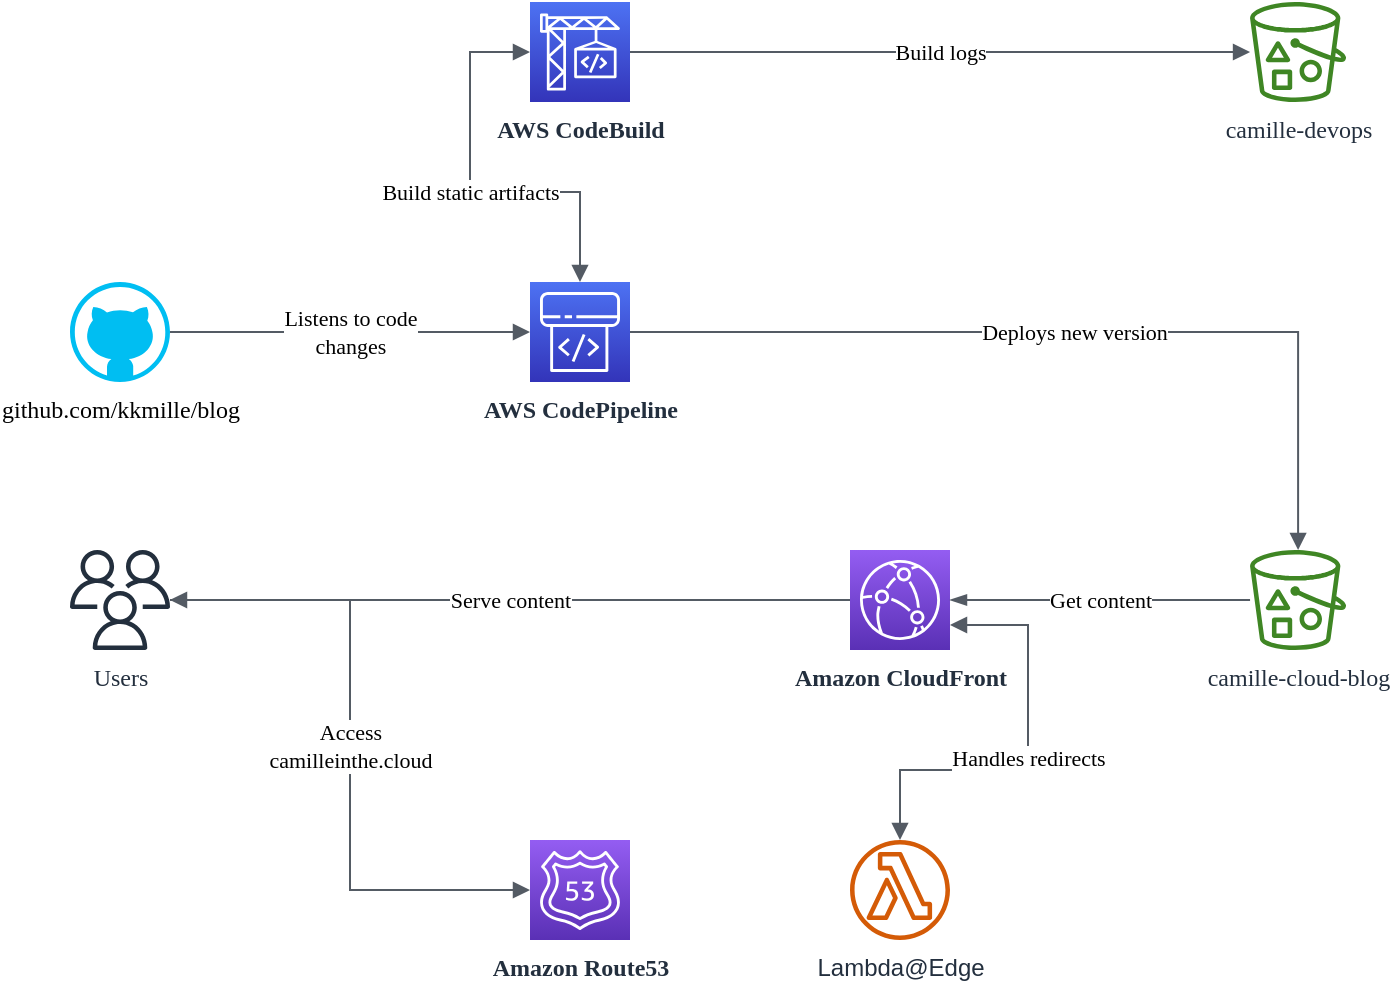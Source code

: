 <mxfile version="20.2.2" type="github">
  <diagram id="zUTgVJNjK29cPTwv6yNP" name="Page-1">
    <mxGraphModel dx="1460" dy="889" grid="0" gridSize="10" guides="1" tooltips="1" connect="1" arrows="1" fold="1" page="1" pageScale="1" pageWidth="1100" pageHeight="850" math="0" shadow="0">
      <root>
        <mxCell id="0" />
        <mxCell id="1" parent="0" />
        <mxCell id="y9SOEJxL9d5C58W8Ml_m-1" value="github.com/kkmille/blog" style="verticalLabelPosition=bottom;html=1;verticalAlign=top;align=center;strokeColor=none;fillColor=#00BEF2;shape=mxgraph.azure.github_code;pointerEvents=1;fontFamily=Amazon Ember;" vertex="1" parent="1">
          <mxGeometry x="231" y="300" width="50" height="50" as="geometry" />
        </mxCell>
        <mxCell id="y9SOEJxL9d5C58W8Ml_m-2" value="AWS CodePipeline" style="sketch=0;points=[[0,0,0],[0.25,0,0],[0.5,0,0],[0.75,0,0],[1,0,0],[0,1,0],[0.25,1,0],[0.5,1,0],[0.75,1,0],[1,1,0],[0,0.25,0],[0,0.5,0],[0,0.75,0],[1,0.25,0],[1,0.5,0],[1,0.75,0]];outlineConnect=0;fontColor=#232F3E;gradientColor=#4D72F3;gradientDirection=north;fillColor=#3334B9;strokeColor=#ffffff;dashed=0;verticalLabelPosition=bottom;verticalAlign=top;align=center;html=1;fontSize=12;fontStyle=1;aspect=fixed;shape=mxgraph.aws4.resourceIcon;resIcon=mxgraph.aws4.codepipeline;fontFamily=Amazon Ember;" vertex="1" parent="1">
          <mxGeometry x="461" y="300" width="50" height="50" as="geometry" />
        </mxCell>
        <mxCell id="y9SOEJxL9d5C58W8Ml_m-3" value="AWS CodeBuild" style="sketch=0;points=[[0,0,0],[0.25,0,0],[0.5,0,0],[0.75,0,0],[1,0,0],[0,1,0],[0.25,1,0],[0.5,1,0],[0.75,1,0],[1,1,0],[0,0.25,0],[0,0.5,0],[0,0.75,0],[1,0.25,0],[1,0.5,0],[1,0.75,0]];outlineConnect=0;fontColor=#232F3E;gradientColor=#4D72F3;gradientDirection=north;fillColor=#3334B9;strokeColor=#ffffff;dashed=0;verticalLabelPosition=bottom;verticalAlign=top;align=center;html=1;fontSize=12;fontStyle=1;aspect=fixed;shape=mxgraph.aws4.resourceIcon;resIcon=mxgraph.aws4.codebuild;fontFamily=Amazon Ember;" vertex="1" parent="1">
          <mxGeometry x="461" y="160" width="50" height="50" as="geometry" />
        </mxCell>
        <mxCell id="y9SOEJxL9d5C58W8Ml_m-6" value="camille-cloud-blog" style="sketch=0;outlineConnect=0;fontColor=#232F3E;gradientColor=none;fillColor=#3F8624;strokeColor=none;dashed=0;verticalLabelPosition=bottom;verticalAlign=top;align=center;html=1;fontSize=12;fontStyle=0;aspect=fixed;pointerEvents=1;shape=mxgraph.aws4.bucket_with_objects;fontFamily=Amazon Ember;" vertex="1" parent="1">
          <mxGeometry x="821" y="434" width="48.12" height="50" as="geometry" />
        </mxCell>
        <mxCell id="y9SOEJxL9d5C58W8Ml_m-7" value="Amazon CloudFront" style="sketch=0;points=[[0,0,0],[0.25,0,0],[0.5,0,0],[0.75,0,0],[1,0,0],[0,1,0],[0.25,1,0],[0.5,1,0],[0.75,1,0],[1,1,0],[0,0.25,0],[0,0.5,0],[0,0.75,0],[1,0.25,0],[1,0.5,0],[1,0.75,0]];outlineConnect=0;fontColor=#232F3E;gradientColor=#945DF2;gradientDirection=north;fillColor=#5A30B5;strokeColor=#ffffff;dashed=0;verticalLabelPosition=bottom;verticalAlign=top;align=center;html=1;fontSize=12;fontStyle=1;aspect=fixed;shape=mxgraph.aws4.resourceIcon;resIcon=mxgraph.aws4.cloudfront;fontFamily=Amazon Ember;" vertex="1" parent="1">
          <mxGeometry x="621" y="434" width="50" height="50" as="geometry" />
        </mxCell>
        <mxCell id="y9SOEJxL9d5C58W8Ml_m-8" value="&lt;div&gt;Lambda@Edge&lt;/div&gt;" style="sketch=0;outlineConnect=0;fontColor=#232F3E;gradientColor=none;fillColor=#D45B07;strokeColor=none;dashed=0;verticalLabelPosition=bottom;verticalAlign=top;align=center;html=1;fontSize=12;fontStyle=0;aspect=fixed;pointerEvents=1;shape=mxgraph.aws4.lambda_function;" vertex="1" parent="1">
          <mxGeometry x="621" y="579" width="50" height="50" as="geometry" />
        </mxCell>
        <mxCell id="y9SOEJxL9d5C58W8Ml_m-9" value="Amazon Route53" style="sketch=0;points=[[0,0,0],[0.25,0,0],[0.5,0,0],[0.75,0,0],[1,0,0],[0,1,0],[0.25,1,0],[0.5,1,0],[0.75,1,0],[1,1,0],[0,0.25,0],[0,0.5,0],[0,0.75,0],[1,0.25,0],[1,0.5,0],[1,0.75,0]];outlineConnect=0;fontColor=#232F3E;gradientColor=#945DF2;gradientDirection=north;fillColor=#5A30B5;strokeColor=#ffffff;dashed=0;verticalLabelPosition=bottom;verticalAlign=top;align=center;html=1;fontSize=12;fontStyle=1;aspect=fixed;shape=mxgraph.aws4.resourceIcon;resIcon=mxgraph.aws4.route_53;fontFamily=Amazon Ember;" vertex="1" parent="1">
          <mxGeometry x="461" y="579" width="50" height="50" as="geometry" />
        </mxCell>
        <mxCell id="y9SOEJxL9d5C58W8Ml_m-10" value="camille-devops" style="sketch=0;outlineConnect=0;fontColor=#232F3E;gradientColor=none;fillColor=#3F8624;strokeColor=none;dashed=0;verticalLabelPosition=bottom;verticalAlign=top;align=center;html=1;fontSize=12;fontStyle=0;aspect=fixed;pointerEvents=1;shape=mxgraph.aws4.bucket_with_objects;fontFamily=Amazon Ember;" vertex="1" parent="1">
          <mxGeometry x="821" y="160" width="48.12" height="50" as="geometry" />
        </mxCell>
        <mxCell id="y9SOEJxL9d5C58W8Ml_m-11" value="&lt;div&gt;Listens to code&lt;/div&gt;&lt;div&gt;changes&lt;br&gt;&lt;/div&gt;" style="edgeStyle=orthogonalEdgeStyle;html=1;endArrow=block;elbow=vertical;startArrow=none;endFill=1;strokeColor=#545B64;rounded=0;fontFamily=Amazon Ember;exitX=1;exitY=0.5;exitDx=0;exitDy=0;exitPerimeter=0;entryX=0;entryY=0.5;entryDx=0;entryDy=0;entryPerimeter=0;" edge="1" parent="1" source="y9SOEJxL9d5C58W8Ml_m-1" target="y9SOEJxL9d5C58W8Ml_m-2">
          <mxGeometry width="100" relative="1" as="geometry">
            <mxPoint x="491" y="560" as="sourcePoint" />
            <mxPoint x="591" y="560" as="targetPoint" />
          </mxGeometry>
        </mxCell>
        <mxCell id="y9SOEJxL9d5C58W8Ml_m-12" value="Build static artifacts" style="edgeStyle=orthogonalEdgeStyle;html=1;endArrow=block;elbow=vertical;startArrow=block;startFill=1;endFill=1;strokeColor=#545B64;rounded=0;fontFamily=Amazon Ember;exitX=0.5;exitY=0;exitDx=0;exitDy=0;exitPerimeter=0;entryX=0;entryY=0.5;entryDx=0;entryDy=0;entryPerimeter=0;" edge="1" parent="1" source="y9SOEJxL9d5C58W8Ml_m-2" target="y9SOEJxL9d5C58W8Ml_m-3">
          <mxGeometry width="100" relative="1" as="geometry">
            <mxPoint x="491" y="560" as="sourcePoint" />
            <mxPoint x="591" y="560" as="targetPoint" />
            <Array as="points">
              <mxPoint x="486" y="255" />
              <mxPoint x="431" y="255" />
              <mxPoint x="431" y="185" />
            </Array>
          </mxGeometry>
        </mxCell>
        <mxCell id="y9SOEJxL9d5C58W8Ml_m-13" value="Users" style="sketch=0;outlineConnect=0;fontColor=#232F3E;gradientColor=none;fillColor=#232F3D;strokeColor=none;dashed=0;verticalLabelPosition=bottom;verticalAlign=top;align=center;html=1;fontSize=12;fontStyle=0;aspect=fixed;pointerEvents=1;shape=mxgraph.aws4.users;fontFamily=Amazon Ember;" vertex="1" parent="1">
          <mxGeometry x="231" y="434" width="50" height="50" as="geometry" />
        </mxCell>
        <mxCell id="y9SOEJxL9d5C58W8Ml_m-14" value="Serve content" style="edgeStyle=orthogonalEdgeStyle;html=1;endArrow=none;elbow=vertical;startArrow=block;endFill=0;strokeColor=#545B64;rounded=0;fontFamily=Amazon Ember;entryX=0;entryY=0.5;entryDx=0;entryDy=0;entryPerimeter=0;startFill=1;" edge="1" parent="1" source="y9SOEJxL9d5C58W8Ml_m-13" target="y9SOEJxL9d5C58W8Ml_m-7">
          <mxGeometry width="100" relative="1" as="geometry">
            <mxPoint x="311" y="454" as="sourcePoint" />
            <mxPoint x="381" y="474" as="targetPoint" />
          </mxGeometry>
        </mxCell>
        <mxCell id="y9SOEJxL9d5C58W8Ml_m-15" value="&lt;div&gt;Access&lt;/div&gt;&lt;div&gt;camilleinthe.cloud&lt;/div&gt;" style="edgeStyle=orthogonalEdgeStyle;html=1;endArrow=block;elbow=vertical;startArrow=none;endFill=1;strokeColor=#545B64;rounded=0;fontFamily=Amazon Ember;entryX=0;entryY=0.5;entryDx=0;entryDy=0;entryPerimeter=0;" edge="1" parent="1" source="y9SOEJxL9d5C58W8Ml_m-13" target="y9SOEJxL9d5C58W8Ml_m-9">
          <mxGeometry width="100" relative="1" as="geometry">
            <mxPoint x="291" y="469" as="sourcePoint" />
            <mxPoint x="471" y="469" as="targetPoint" />
          </mxGeometry>
        </mxCell>
        <mxCell id="y9SOEJxL9d5C58W8Ml_m-16" value="Get content" style="edgeStyle=orthogonalEdgeStyle;html=1;endArrow=none;elbow=vertical;startArrow=blockThin;endFill=0;strokeColor=#545B64;rounded=0;fontFamily=Amazon Ember;exitX=1;exitY=0.5;exitDx=0;exitDy=0;exitPerimeter=0;startFill=1;" edge="1" parent="1" source="y9SOEJxL9d5C58W8Ml_m-7" target="y9SOEJxL9d5C58W8Ml_m-6">
          <mxGeometry width="100" relative="1" as="geometry">
            <mxPoint x="491" y="524" as="sourcePoint" />
            <mxPoint x="591" y="524" as="targetPoint" />
          </mxGeometry>
        </mxCell>
        <mxCell id="y9SOEJxL9d5C58W8Ml_m-17" value="Handles redirects" style="edgeStyle=orthogonalEdgeStyle;html=1;endArrow=block;elbow=vertical;startArrow=block;startFill=1;endFill=1;strokeColor=#545B64;rounded=0;fontFamily=Amazon Ember;exitX=1;exitY=0.75;exitDx=0;exitDy=0;exitPerimeter=0;" edge="1" parent="1" source="y9SOEJxL9d5C58W8Ml_m-7" target="y9SOEJxL9d5C58W8Ml_m-8">
          <mxGeometry width="100" relative="1" as="geometry">
            <mxPoint x="491" y="524" as="sourcePoint" />
            <mxPoint x="591" y="524" as="targetPoint" />
            <Array as="points">
              <mxPoint x="710" y="472" />
              <mxPoint x="710" y="544" />
              <mxPoint x="646" y="544" />
            </Array>
          </mxGeometry>
        </mxCell>
        <mxCell id="y9SOEJxL9d5C58W8Ml_m-19" value="Deploys new version" style="edgeStyle=orthogonalEdgeStyle;html=1;endArrow=block;elbow=vertical;startArrow=none;endFill=1;strokeColor=#545B64;rounded=0;fontFamily=Amazon Ember;exitX=1;exitY=0.5;exitDx=0;exitDy=0;exitPerimeter=0;" edge="1" parent="1" source="y9SOEJxL9d5C58W8Ml_m-2" target="y9SOEJxL9d5C58W8Ml_m-6">
          <mxGeometry width="100" relative="1" as="geometry">
            <mxPoint x="491" y="560" as="sourcePoint" />
            <mxPoint x="591" y="560" as="targetPoint" />
          </mxGeometry>
        </mxCell>
        <mxCell id="y9SOEJxL9d5C58W8Ml_m-20" value="Build logs" style="edgeStyle=orthogonalEdgeStyle;html=1;endArrow=block;elbow=vertical;startArrow=none;endFill=1;strokeColor=#545B64;rounded=0;fontFamily=Amazon Ember;exitX=1;exitY=0.5;exitDx=0;exitDy=0;exitPerimeter=0;" edge="1" parent="1" source="y9SOEJxL9d5C58W8Ml_m-3" target="y9SOEJxL9d5C58W8Ml_m-10">
          <mxGeometry width="100" relative="1" as="geometry">
            <mxPoint x="491" y="560" as="sourcePoint" />
            <mxPoint x="591" y="560" as="targetPoint" />
          </mxGeometry>
        </mxCell>
      </root>
    </mxGraphModel>
  </diagram>
</mxfile>
